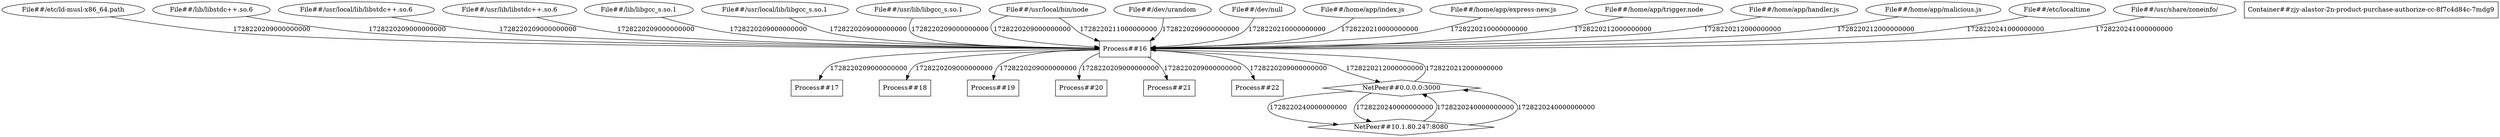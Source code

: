 digraph G {
	"File##/etc/ld-musl-x86_64.path"->"Process##16"[ label="1728220209000000000" ];
	"File##/lib/libstdc++.so.6"->"Process##16"[ label="1728220209000000000" ];
	"File##/usr/local/lib/libstdc++.so.6"->"Process##16"[ label="1728220209000000000" ];
	"File##/usr/lib/libstdc++.so.6"->"Process##16"[ label="1728220209000000000" ];
	"File##/lib/libgcc_s.so.1"->"Process##16"[ label="1728220209000000000" ];
	"File##/usr/local/lib/libgcc_s.so.1"->"Process##16"[ label="1728220209000000000" ];
	"File##/usr/lib/libgcc_s.so.1"->"Process##16"[ label="1728220209000000000" ];
	"Process##16"->"Process##17"[ label="1728220209000000000" ];
	"Process##16"->"Process##18"[ label="1728220209000000000" ];
	"Process##16"->"Process##19"[ label="1728220209000000000" ];
	"Process##16"->"Process##20"[ label="1728220209000000000" ];
	"Process##16"->"Process##21"[ label="1728220209000000000" ];
	"File##/usr/local/bin/node"->"Process##16"[ label="1728220209000000000" ];
	"File##/dev/urandom"->"Process##16"[ label="1728220209000000000" ];
	"Process##16"->"Process##22"[ label="1728220209000000000" ];
	"File##/dev/null"->"Process##16"[ label="1728220210000000000" ];
	"File##/home/app/index.js"->"Process##16"[ label="1728220210000000000" ];
	"File##/home/app/express-new.js"->"Process##16"[ label="1728220210000000000" ];
	"File##/usr/local/bin/node"->"Process##16"[ label="1728220211000000000" ];
	"File##/home/app/trigger.node"->"Process##16"[ label="1728220212000000000" ];
	"File##/home/app/handler.js"->"Process##16"[ label="1728220212000000000" ];
	"File##/home/app/malicious.js"->"Process##16"[ label="1728220212000000000" ];
	"Process##16"->"NetPeer##0.0.0.0:3000"[ label="1728220212000000000" ];
	"NetPeer##0.0.0.0:3000"->"Process##16"[ label="1728220212000000000" ];
	"NetPeer##0.0.0.0:3000"->"NetPeer##10.1.80.247:8080"[ label="1728220240000000000" ];
	"NetPeer##10.1.80.247:8080"->"NetPeer##0.0.0.0:3000"[ label="1728220240000000000" ];
	"NetPeer##0.0.0.0:3000"->"NetPeer##10.1.80.247:8080"[ label="1728220240000000000" ];
	"NetPeer##10.1.80.247:8080"->"NetPeer##0.0.0.0:3000"[ label="1728220240000000000" ];
	"File##/etc/localtime"->"Process##16"[ label="1728220241000000000" ];
	"File##/usr/share/zoneinfo/"->"Process##16"[ label="1728220241000000000" ];
	"Container##zjy-alastor-2n-product-purchase-authorize-cc-8f7c4d84c-7mdg9" [ shape="box" ];
	"File##/dev/null" [ shape="ellipse" ];
	"File##/dev/urandom" [ shape="ellipse" ];
	"File##/etc/ld-musl-x86_64.path" [ shape="ellipse" ];
	"File##/etc/localtime" [ shape="ellipse" ];
	"File##/home/app/express-new.js" [ shape="ellipse" ];
	"File##/home/app/handler.js" [ shape="ellipse" ];
	"File##/home/app/index.js" [ shape="ellipse" ];
	"File##/home/app/malicious.js" [ shape="ellipse" ];
	"File##/home/app/trigger.node" [ shape="ellipse" ];
	"File##/lib/libgcc_s.so.1" [ shape="ellipse" ];
	"File##/lib/libstdc++.so.6" [ shape="ellipse" ];
	"File##/usr/lib/libgcc_s.so.1" [ shape="ellipse" ];
	"File##/usr/lib/libstdc++.so.6" [ shape="ellipse" ];
	"File##/usr/local/bin/node" [ shape="ellipse" ];
	"File##/usr/local/lib/libgcc_s.so.1" [ shape="ellipse" ];
	"File##/usr/local/lib/libstdc++.so.6" [ shape="ellipse" ];
	"File##/usr/share/zoneinfo/" [ shape="ellipse" ];
	"NetPeer##0.0.0.0:3000" [ shape="diamond" ];
	"NetPeer##10.1.80.247:8080" [ shape="diamond" ];
	"Process##16" [ shape="box" ];
	"Process##17" [ shape="box" ];
	"Process##18" [ shape="box" ];
	"Process##19" [ shape="box" ];
	"Process##20" [ shape="box" ];
	"Process##21" [ shape="box" ];
	"Process##22" [ shape="box" ];

}
